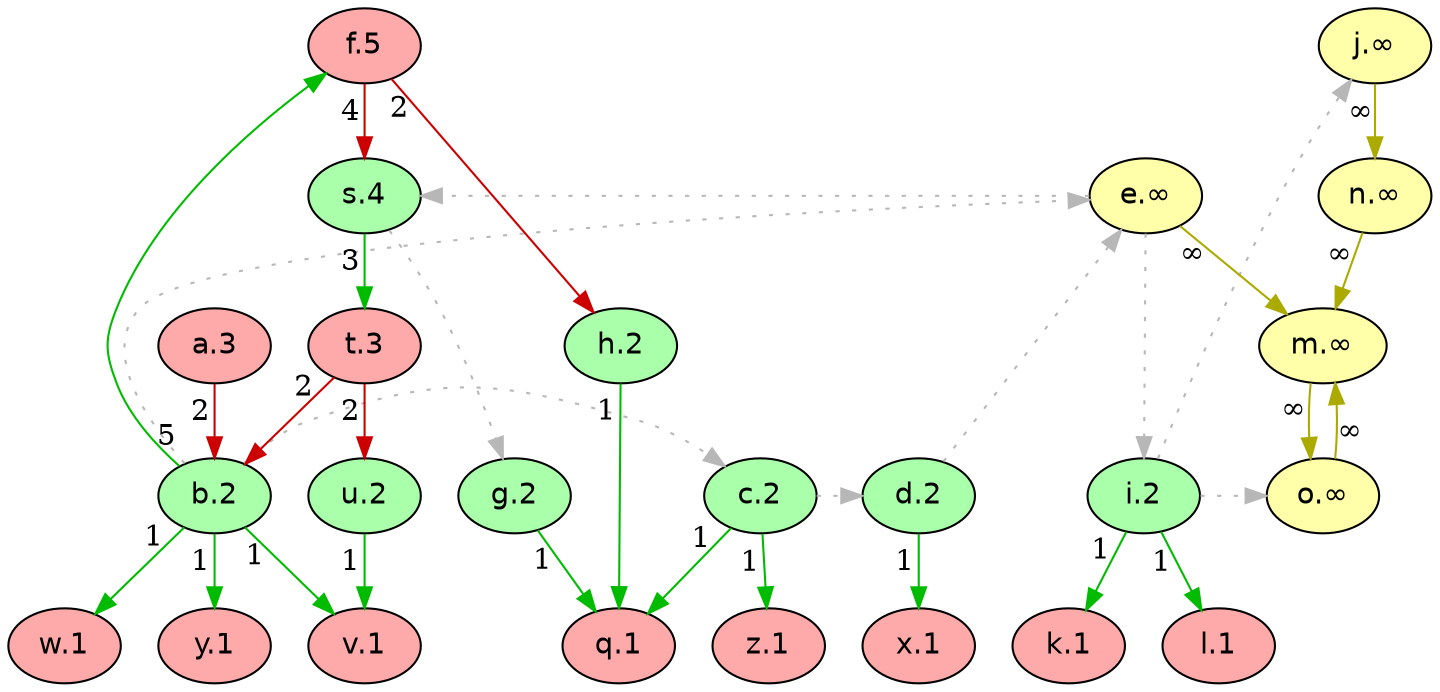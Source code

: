 digraph G {
  rankdir="TB"
  node [shape=oval style=filled fontname=Helvetica fontsize=14]
  node [fillcolor="#AAFFAA" fontcolor="#000000"] 
       b[label="b.2"] 
       c[label="c.2"] 
       d[label="d.2"] 
       s[label="s.4"] 
       g[label="g.2"] 
       h[label="h.2"] 
       i[label="i.2"] 
       u[label="u.2"]
  node [fillcolor="#FFAAAA" fontcolor="#000000"] 
       a[label="a.3"] 
       t[label="t.3"] 
       f[label="f.5"] 
       k[label="k.1"] 
       l[label="l.1"] 
       q[label="q.1"] 
       v[label="v.1"] 
       w[label="w.1"] 
       x[label="x.1"] 
       y[label="y.1"] 
       z[label="z.1"]
  node [fillcolor="#FFFFAA" fontcolor="#000000"] 
       e[label="e.∞"] 
       j[label="j.∞"] 
       m[label="m.∞"] 
       o[label="o.∞"] 
       n[label="n.∞"]
  edge [dir=forward color="#CC0000" style="solid" taillabel="2" labeldistance=1.5]
        "a" -> "b" 
        "t" -> "b" 
        "f" -> "h" 
        "t" -> "u" 
  edge [dir=forward color="#00BB00" style="solid" taillabel="5" labeldistance=1.5]
        "b" -> "f" 
  edge [dir=forward color="#00BB00" style="solid" taillabel="1" labeldistance=1.5]
        "i" -> "k" 
        "i" -> "l" 
        "g" -> "q" 
        "h" -> "q" 
        "c" -> "q" 
        "b" -> "v" 
        "u" -> "v" 
        "b" -> "w" 
        "d" -> "x" 
        "b" -> "y" 
        "c" -> "z" 
  edge [dir=forward color="#AAAA00" style="solid" taillabel="∞" labeldistance=1.5]
        "e" -> "m" 
        "o" -> "m" 
        "n" -> "m" 
        "j" -> "n" 
        "m" -> "o" 
  edge [dir=forward color="#CC0000" style="solid" taillabel="4" labeldistance=1.5]
        "f" -> "s" 
  edge [dir=forward color="#00BB00" style="solid" taillabel="3" labeldistance=1.5]
        "s" -> "t" 
  edge [dir=forward color="#b7b7b7" style="dotted" constraint=false taillabel=" " labeldistance=1.5]
        "b" -> "c" 
        "c" -> "d" 
        "b" -> "e" 
        "d" -> "e" 
        "s" -> "g" 
        "e" -> "i" 
        "i" -> "j" 
        "i" -> "o" 
        "e" -> "s" 

  {rank = max k l q v w x y z}
  {rank = min f}
}